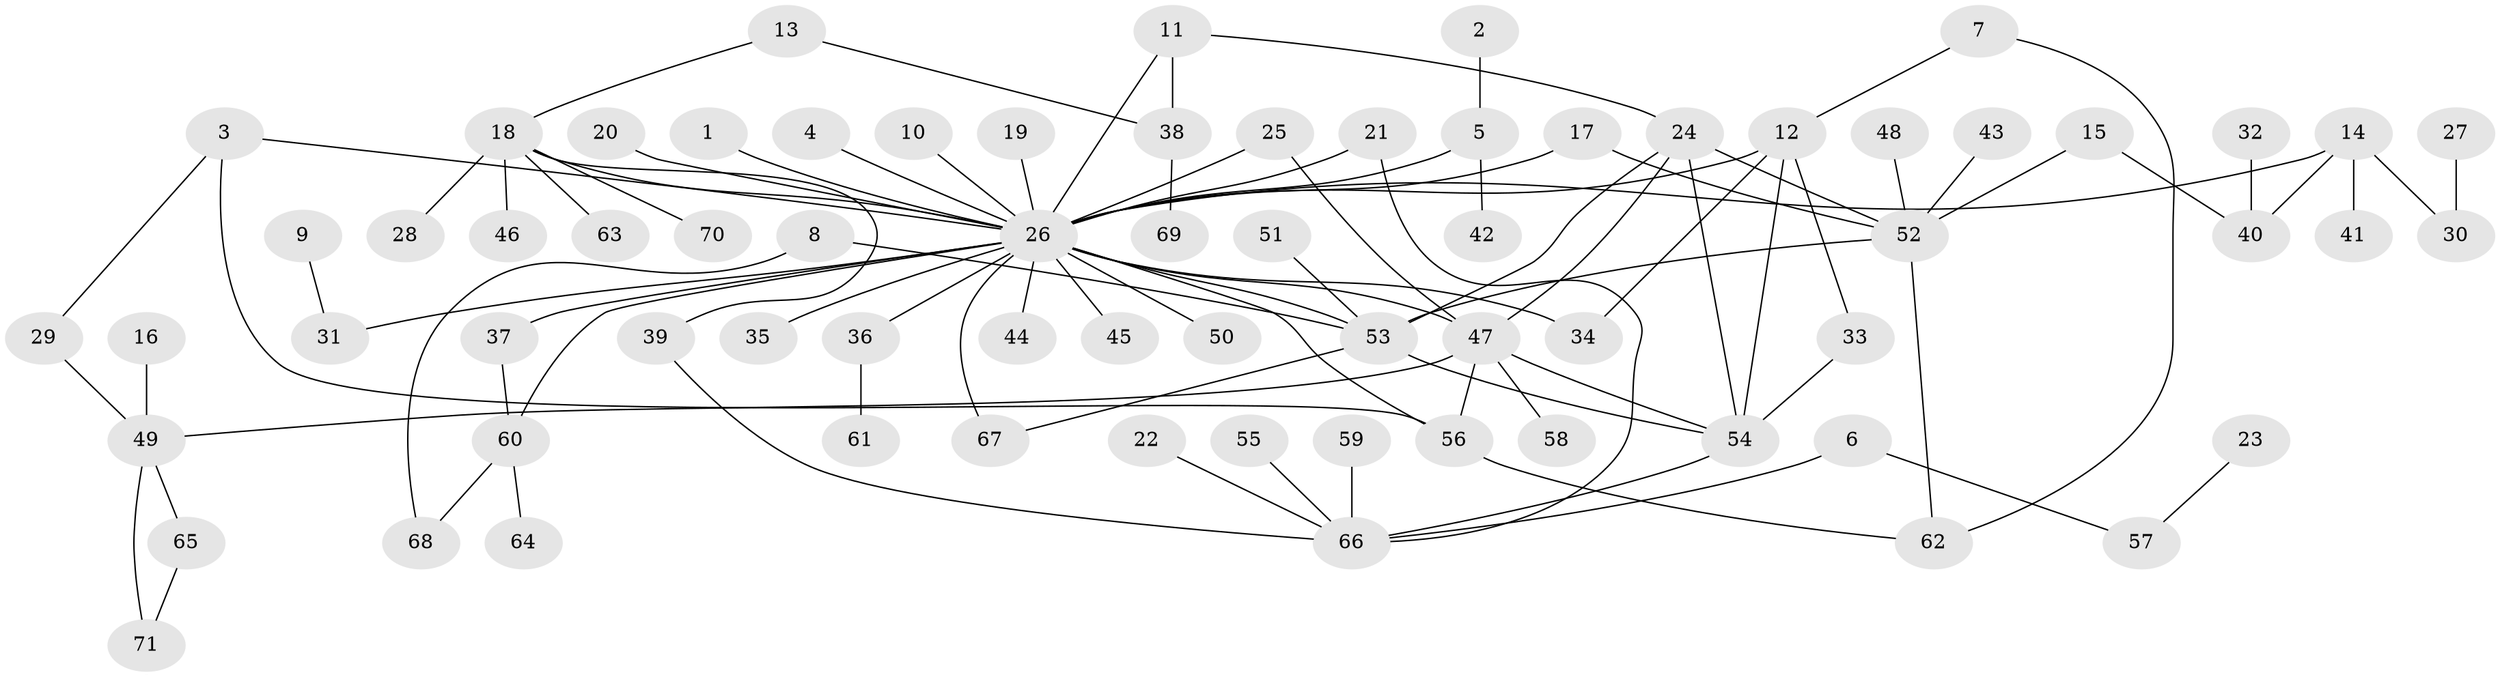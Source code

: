 // original degree distribution, {32: 0.0070921985815602835, 4: 0.04964539007092199, 2: 0.2198581560283688, 1: 0.5177304964539007, 9: 0.03546099290780142, 5: 0.0425531914893617, 7: 0.0070921985815602835, 3: 0.10638297872340426, 6: 0.014184397163120567}
// Generated by graph-tools (version 1.1) at 2025/36/03/04/25 23:36:47]
// undirected, 71 vertices, 93 edges
graph export_dot {
  node [color=gray90,style=filled];
  1;
  2;
  3;
  4;
  5;
  6;
  7;
  8;
  9;
  10;
  11;
  12;
  13;
  14;
  15;
  16;
  17;
  18;
  19;
  20;
  21;
  22;
  23;
  24;
  25;
  26;
  27;
  28;
  29;
  30;
  31;
  32;
  33;
  34;
  35;
  36;
  37;
  38;
  39;
  40;
  41;
  42;
  43;
  44;
  45;
  46;
  47;
  48;
  49;
  50;
  51;
  52;
  53;
  54;
  55;
  56;
  57;
  58;
  59;
  60;
  61;
  62;
  63;
  64;
  65;
  66;
  67;
  68;
  69;
  70;
  71;
  1 -- 26 [weight=1.0];
  2 -- 5 [weight=1.0];
  3 -- 26 [weight=1.0];
  3 -- 29 [weight=1.0];
  3 -- 56 [weight=1.0];
  4 -- 26 [weight=1.0];
  5 -- 26 [weight=1.0];
  5 -- 42 [weight=1.0];
  6 -- 57 [weight=1.0];
  6 -- 66 [weight=1.0];
  7 -- 12 [weight=1.0];
  7 -- 62 [weight=1.0];
  8 -- 53 [weight=1.0];
  8 -- 68 [weight=1.0];
  9 -- 31 [weight=1.0];
  10 -- 26 [weight=1.0];
  11 -- 24 [weight=1.0];
  11 -- 26 [weight=1.0];
  11 -- 38 [weight=1.0];
  12 -- 26 [weight=1.0];
  12 -- 33 [weight=1.0];
  12 -- 34 [weight=1.0];
  12 -- 54 [weight=1.0];
  13 -- 18 [weight=1.0];
  13 -- 38 [weight=1.0];
  14 -- 26 [weight=2.0];
  14 -- 30 [weight=1.0];
  14 -- 40 [weight=1.0];
  14 -- 41 [weight=1.0];
  15 -- 40 [weight=1.0];
  15 -- 52 [weight=1.0];
  16 -- 49 [weight=1.0];
  17 -- 26 [weight=1.0];
  17 -- 52 [weight=1.0];
  18 -- 26 [weight=1.0];
  18 -- 28 [weight=1.0];
  18 -- 39 [weight=1.0];
  18 -- 46 [weight=1.0];
  18 -- 63 [weight=1.0];
  18 -- 70 [weight=1.0];
  19 -- 26 [weight=1.0];
  20 -- 26 [weight=1.0];
  21 -- 26 [weight=1.0];
  21 -- 66 [weight=1.0];
  22 -- 66 [weight=1.0];
  23 -- 57 [weight=1.0];
  24 -- 47 [weight=1.0];
  24 -- 52 [weight=1.0];
  24 -- 53 [weight=1.0];
  24 -- 54 [weight=1.0];
  25 -- 26 [weight=1.0];
  25 -- 47 [weight=1.0];
  26 -- 31 [weight=1.0];
  26 -- 34 [weight=1.0];
  26 -- 35 [weight=1.0];
  26 -- 36 [weight=2.0];
  26 -- 37 [weight=1.0];
  26 -- 44 [weight=1.0];
  26 -- 45 [weight=1.0];
  26 -- 47 [weight=1.0];
  26 -- 50 [weight=1.0];
  26 -- 53 [weight=1.0];
  26 -- 56 [weight=2.0];
  26 -- 60 [weight=1.0];
  26 -- 67 [weight=1.0];
  27 -- 30 [weight=1.0];
  29 -- 49 [weight=1.0];
  32 -- 40 [weight=1.0];
  33 -- 54 [weight=1.0];
  36 -- 61 [weight=1.0];
  37 -- 60 [weight=1.0];
  38 -- 69 [weight=1.0];
  39 -- 66 [weight=1.0];
  43 -- 52 [weight=1.0];
  47 -- 49 [weight=1.0];
  47 -- 54 [weight=1.0];
  47 -- 56 [weight=1.0];
  47 -- 58 [weight=1.0];
  48 -- 52 [weight=1.0];
  49 -- 65 [weight=1.0];
  49 -- 71 [weight=1.0];
  51 -- 53 [weight=1.0];
  52 -- 53 [weight=1.0];
  52 -- 62 [weight=1.0];
  53 -- 54 [weight=1.0];
  53 -- 67 [weight=1.0];
  54 -- 66 [weight=1.0];
  55 -- 66 [weight=1.0];
  56 -- 62 [weight=1.0];
  59 -- 66 [weight=1.0];
  60 -- 64 [weight=1.0];
  60 -- 68 [weight=1.0];
  65 -- 71 [weight=1.0];
}
